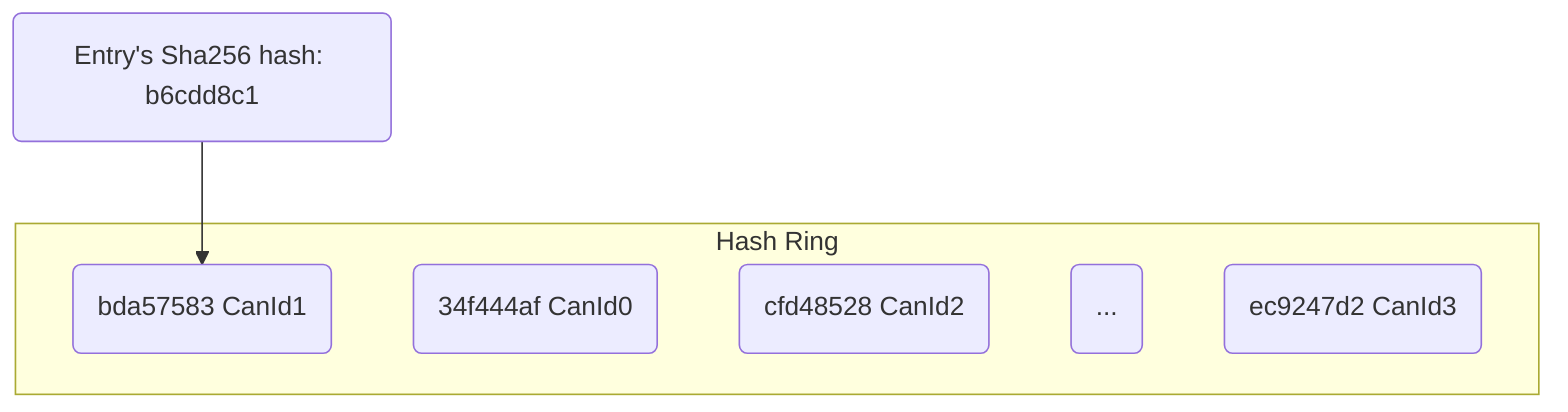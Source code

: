 graph TD;
  A("Entry's Sha256 hash: b6cdd8c1") --> i1
	subgraph hr [Hash Ring]
    i0("34f444af" CanId0);
    i1("bda57583" CanId1);
		i2("cfd48528" CanId2);
		dots(...)
		i3("ec9247d2" CanId3);
	end